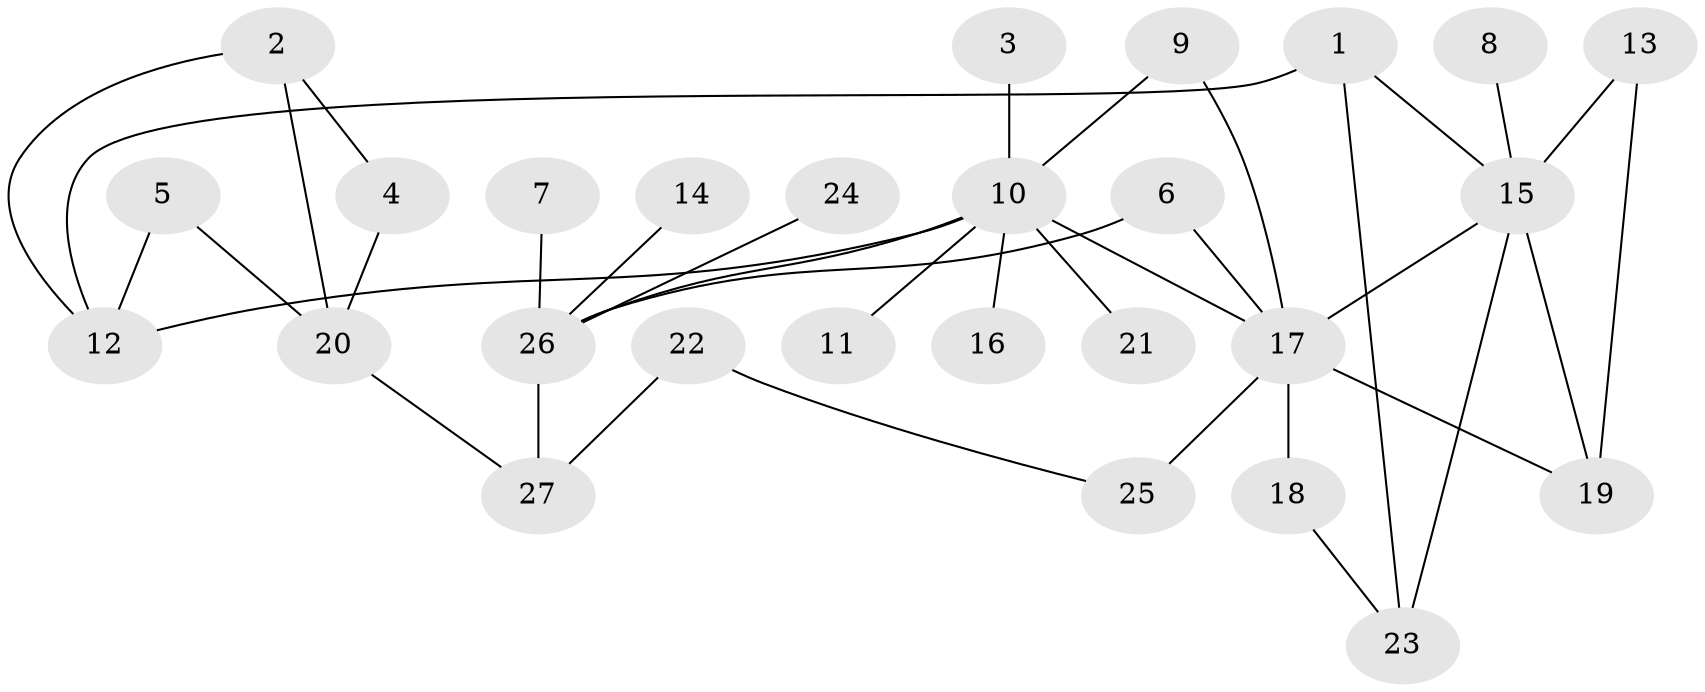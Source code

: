 // original degree distribution, {7: 0.037037037037037035, 3: 0.18518518518518517, 5: 0.07407407407407407, 4: 0.1111111111111111, 1: 0.2962962962962963, 2: 0.2962962962962963}
// Generated by graph-tools (version 1.1) at 2025/49/03/09/25 03:49:22]
// undirected, 27 vertices, 37 edges
graph export_dot {
graph [start="1"]
  node [color=gray90,style=filled];
  1;
  2;
  3;
  4;
  5;
  6;
  7;
  8;
  9;
  10;
  11;
  12;
  13;
  14;
  15;
  16;
  17;
  18;
  19;
  20;
  21;
  22;
  23;
  24;
  25;
  26;
  27;
  1 -- 12 [weight=1.0];
  1 -- 15 [weight=1.0];
  1 -- 23 [weight=1.0];
  2 -- 4 [weight=1.0];
  2 -- 12 [weight=1.0];
  2 -- 20 [weight=1.0];
  3 -- 10 [weight=1.0];
  4 -- 20 [weight=1.0];
  5 -- 12 [weight=1.0];
  5 -- 20 [weight=1.0];
  6 -- 17 [weight=1.0];
  6 -- 26 [weight=1.0];
  7 -- 26 [weight=1.0];
  8 -- 15 [weight=1.0];
  9 -- 10 [weight=1.0];
  9 -- 17 [weight=1.0];
  10 -- 11 [weight=1.0];
  10 -- 12 [weight=1.0];
  10 -- 16 [weight=1.0];
  10 -- 17 [weight=2.0];
  10 -- 21 [weight=1.0];
  10 -- 26 [weight=1.0];
  13 -- 15 [weight=2.0];
  13 -- 19 [weight=1.0];
  14 -- 26 [weight=1.0];
  15 -- 17 [weight=1.0];
  15 -- 19 [weight=1.0];
  15 -- 23 [weight=1.0];
  17 -- 18 [weight=1.0];
  17 -- 19 [weight=1.0];
  17 -- 25 [weight=2.0];
  18 -- 23 [weight=1.0];
  20 -- 27 [weight=1.0];
  22 -- 25 [weight=1.0];
  22 -- 27 [weight=1.0];
  24 -- 26 [weight=1.0];
  26 -- 27 [weight=1.0];
}
